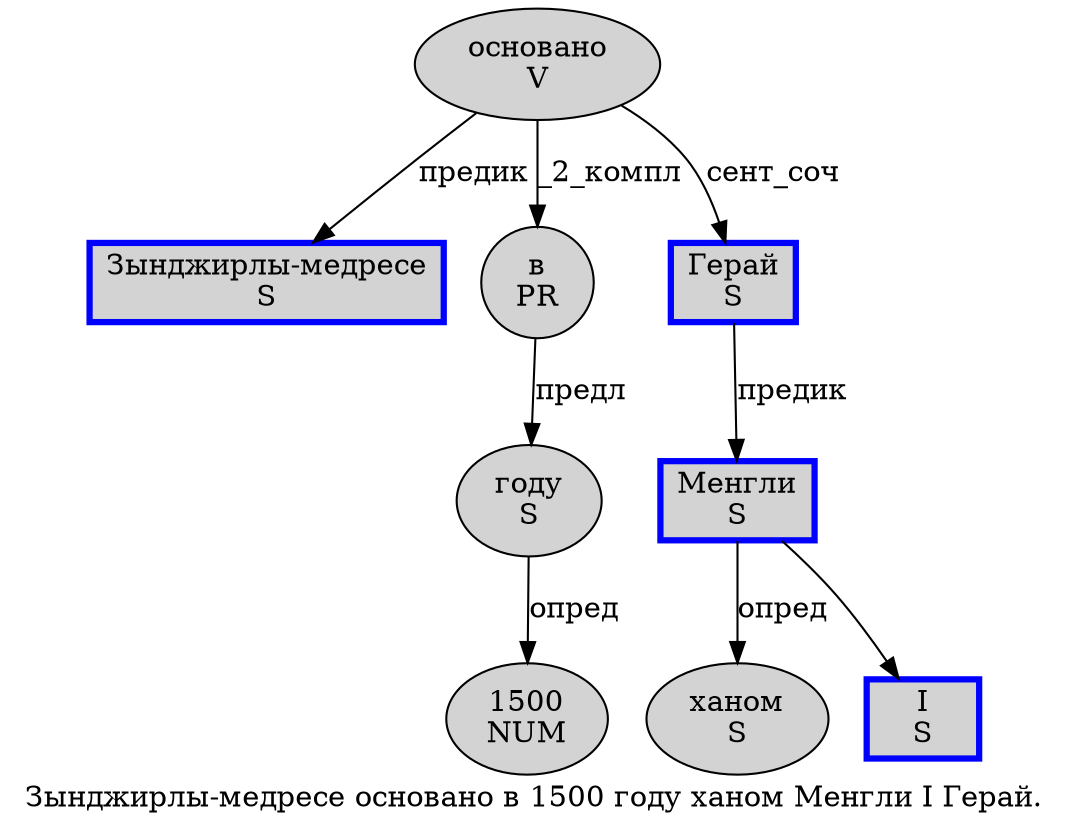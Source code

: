 digraph SENTENCE_98 {
	graph [label="Зынджирлы-медресе основано в 1500 году ханом Менгли I Герай."]
	node [style=filled]
		0 [label="Зынджирлы-медресе
S" color=blue fillcolor=lightgray penwidth=3 shape=box]
		1 [label="основано
V" color="" fillcolor=lightgray penwidth=1 shape=ellipse]
		2 [label="в
PR" color="" fillcolor=lightgray penwidth=1 shape=ellipse]
		3 [label="1500
NUM" color="" fillcolor=lightgray penwidth=1 shape=ellipse]
		4 [label="году
S" color="" fillcolor=lightgray penwidth=1 shape=ellipse]
		5 [label="ханом
S" color="" fillcolor=lightgray penwidth=1 shape=ellipse]
		6 [label="Менгли
S" color=blue fillcolor=lightgray penwidth=3 shape=box]
		7 [label="I
S" color=blue fillcolor=lightgray penwidth=3 shape=box]
		8 [label="Герай
S" color=blue fillcolor=lightgray penwidth=3 shape=box]
			4 -> 3 [label="опред"]
			8 -> 6 [label="предик"]
			2 -> 4 [label="предл"]
			1 -> 0 [label="предик"]
			1 -> 2 [label="_2_компл"]
			1 -> 8 [label="сент_соч"]
			6 -> 5 [label="опред"]
			6 -> 7
}